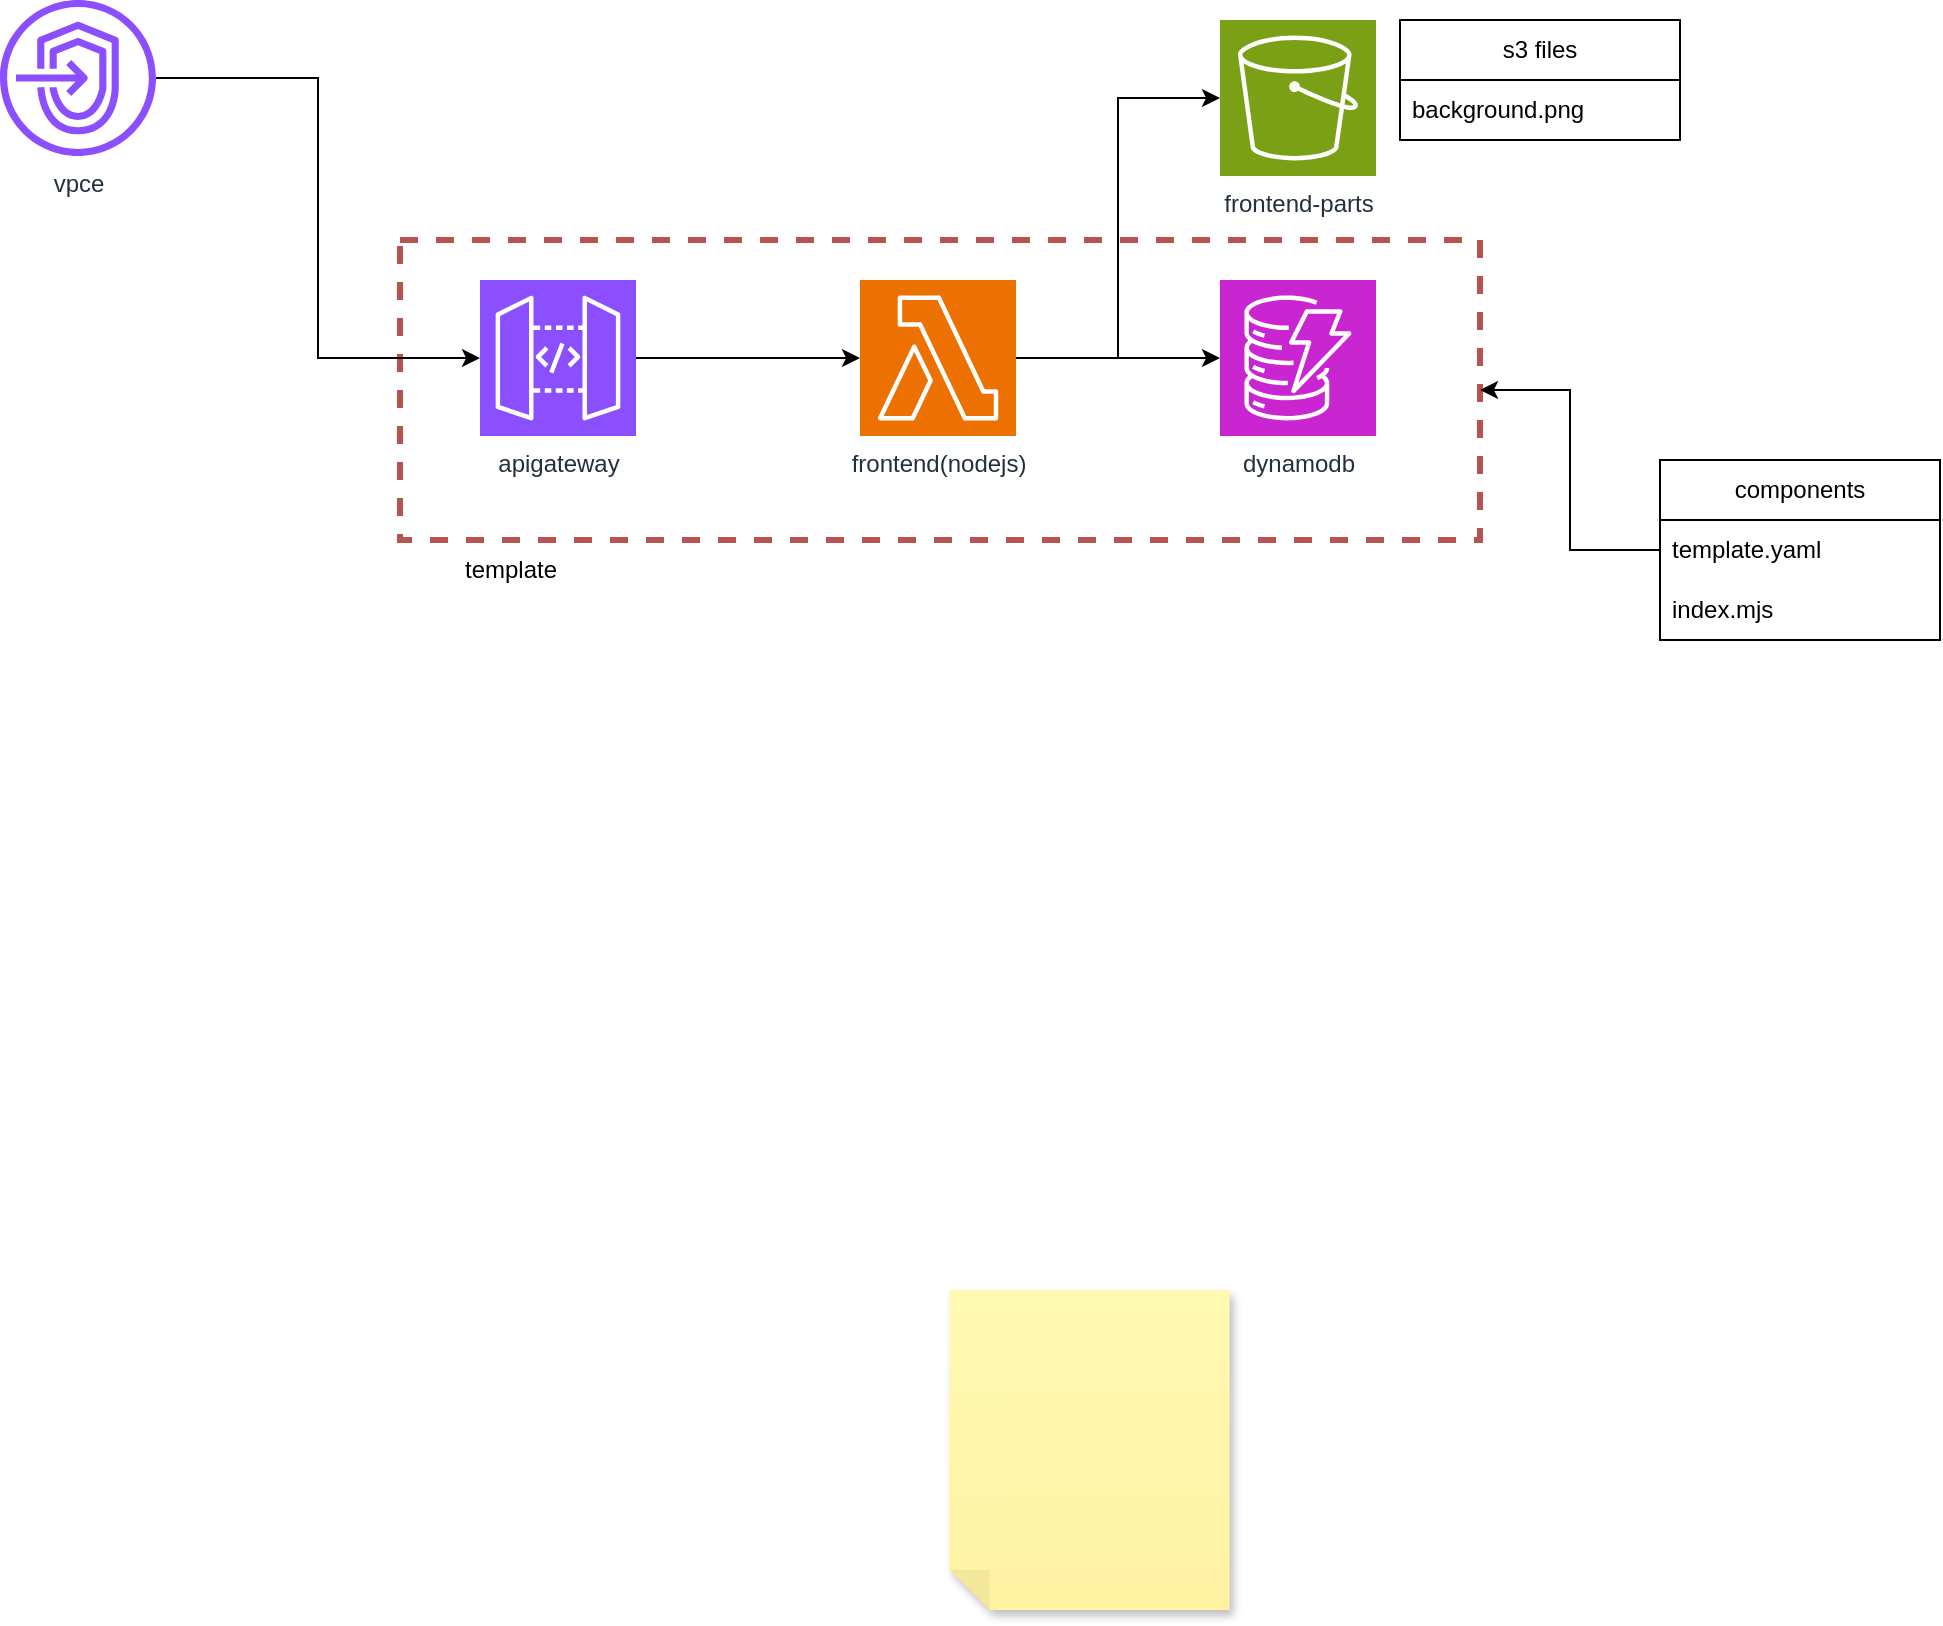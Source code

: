 <mxfile version="22.0.2" type="device">
  <diagram id="C6mBVuPRns8E-QMDcZAQ" name="ページ2">
    <mxGraphModel dx="1084" dy="1582" grid="0" gridSize="10" guides="1" tooltips="1" connect="1" arrows="1" fold="1" page="0" pageScale="1" pageWidth="827" pageHeight="1169" math="0" shadow="0">
      <root>
        <mxCell id="0" />
        <mxCell id="1" parent="0" />
        <mxCell id="15i1vsjY3bFubY9PY1jW-11" value="" style="rounded=0;whiteSpace=wrap;html=1;fillColor=none;strokeColor=#b85450;dashed=1;strokeWidth=3;" vertex="1" parent="1">
          <mxGeometry x="250" y="-330" width="540" height="150" as="geometry" />
        </mxCell>
        <mxCell id="15i1vsjY3bFubY9PY1jW-3" style="edgeStyle=orthogonalEdgeStyle;rounded=0;orthogonalLoop=1;jettySize=auto;html=1;" edge="1" parent="1" source="15i1vsjY3bFubY9PY1jW-1" target="15i1vsjY3bFubY9PY1jW-2">
          <mxGeometry relative="1" as="geometry" />
        </mxCell>
        <mxCell id="15i1vsjY3bFubY9PY1jW-1" value="apigateway" style="sketch=0;points=[[0,0,0],[0.25,0,0],[0.5,0,0],[0.75,0,0],[1,0,0],[0,1,0],[0.25,1,0],[0.5,1,0],[0.75,1,0],[1,1,0],[0,0.25,0],[0,0.5,0],[0,0.75,0],[1,0.25,0],[1,0.5,0],[1,0.75,0]];outlineConnect=0;fontColor=#232F3E;fillColor=#8C4FFF;strokeColor=#ffffff;dashed=0;verticalLabelPosition=bottom;verticalAlign=top;align=center;html=1;fontSize=12;fontStyle=0;aspect=fixed;shape=mxgraph.aws4.resourceIcon;resIcon=mxgraph.aws4.api_gateway;" vertex="1" parent="1">
          <mxGeometry x="290" y="-310" width="78" height="78" as="geometry" />
        </mxCell>
        <mxCell id="15i1vsjY3bFubY9PY1jW-5" style="edgeStyle=orthogonalEdgeStyle;rounded=0;orthogonalLoop=1;jettySize=auto;html=1;" edge="1" parent="1" source="15i1vsjY3bFubY9PY1jW-2" target="15i1vsjY3bFubY9PY1jW-4">
          <mxGeometry relative="1" as="geometry" />
        </mxCell>
        <mxCell id="15i1vsjY3bFubY9PY1jW-2" value="frontend(nodejs)" style="sketch=0;points=[[0,0,0],[0.25,0,0],[0.5,0,0],[0.75,0,0],[1,0,0],[0,1,0],[0.25,1,0],[0.5,1,0],[0.75,1,0],[1,1,0],[0,0.25,0],[0,0.5,0],[0,0.75,0],[1,0.25,0],[1,0.5,0],[1,0.75,0]];outlineConnect=0;fontColor=#232F3E;fillColor=#ED7100;strokeColor=#ffffff;dashed=0;verticalLabelPosition=bottom;verticalAlign=top;align=center;html=1;fontSize=12;fontStyle=0;aspect=fixed;shape=mxgraph.aws4.resourceIcon;resIcon=mxgraph.aws4.lambda;" vertex="1" parent="1">
          <mxGeometry x="480" y="-310" width="78" height="78" as="geometry" />
        </mxCell>
        <mxCell id="15i1vsjY3bFubY9PY1jW-4" value="dynamodb" style="sketch=0;points=[[0,0,0],[0.25,0,0],[0.5,0,0],[0.75,0,0],[1,0,0],[0,1,0],[0.25,1,0],[0.5,1,0],[0.75,1,0],[1,1,0],[0,0.25,0],[0,0.5,0],[0,0.75,0],[1,0.25,0],[1,0.5,0],[1,0.75,0]];outlineConnect=0;fontColor=#232F3E;fillColor=#C925D1;strokeColor=#ffffff;dashed=0;verticalLabelPosition=bottom;verticalAlign=top;align=center;html=1;fontSize=12;fontStyle=0;aspect=fixed;shape=mxgraph.aws4.resourceIcon;resIcon=mxgraph.aws4.dynamodb;" vertex="1" parent="1">
          <mxGeometry x="660" y="-310" width="78" height="78" as="geometry" />
        </mxCell>
        <mxCell id="15i1vsjY3bFubY9PY1jW-6" value="frontend-parts" style="sketch=0;points=[[0,0,0],[0.25,0,0],[0.5,0,0],[0.75,0,0],[1,0,0],[0,1,0],[0.25,1,0],[0.5,1,0],[0.75,1,0],[1,1,0],[0,0.25,0],[0,0.5,0],[0,0.75,0],[1,0.25,0],[1,0.5,0],[1,0.75,0]];outlineConnect=0;fontColor=#232F3E;fillColor=#7AA116;strokeColor=#ffffff;dashed=0;verticalLabelPosition=bottom;verticalAlign=top;align=center;html=1;fontSize=12;fontStyle=0;aspect=fixed;shape=mxgraph.aws4.resourceIcon;resIcon=mxgraph.aws4.s3;" vertex="1" parent="1">
          <mxGeometry x="660" y="-440" width="78" height="78" as="geometry" />
        </mxCell>
        <mxCell id="15i1vsjY3bFubY9PY1jW-9" style="edgeStyle=orthogonalEdgeStyle;rounded=0;orthogonalLoop=1;jettySize=auto;html=1;entryX=0;entryY=0.5;entryDx=0;entryDy=0;entryPerimeter=0;" edge="1" parent="1" source="15i1vsjY3bFubY9PY1jW-2" target="15i1vsjY3bFubY9PY1jW-6">
          <mxGeometry relative="1" as="geometry" />
        </mxCell>
        <mxCell id="15i1vsjY3bFubY9PY1jW-12" style="edgeStyle=orthogonalEdgeStyle;rounded=0;orthogonalLoop=1;jettySize=auto;html=1;entryX=0;entryY=0.5;entryDx=0;entryDy=0;entryPerimeter=0;" edge="1" parent="1" source="15i1vsjY3bFubY9PY1jW-10" target="15i1vsjY3bFubY9PY1jW-1">
          <mxGeometry relative="1" as="geometry">
            <mxPoint x="180" y="-290" as="targetPoint" />
          </mxGeometry>
        </mxCell>
        <mxCell id="15i1vsjY3bFubY9PY1jW-10" value="vpce" style="sketch=0;outlineConnect=0;fontColor=#232F3E;gradientColor=none;fillColor=#8C4FFF;strokeColor=none;dashed=0;verticalLabelPosition=bottom;verticalAlign=top;align=center;html=1;fontSize=12;fontStyle=0;aspect=fixed;pointerEvents=1;shape=mxgraph.aws4.endpoints;" vertex="1" parent="1">
          <mxGeometry x="50" y="-450" width="78" height="78" as="geometry" />
        </mxCell>
        <mxCell id="15i1vsjY3bFubY9PY1jW-16" value="s3 files" style="swimlane;fontStyle=0;childLayout=stackLayout;horizontal=1;startSize=30;horizontalStack=0;resizeParent=1;resizeParentMax=0;resizeLast=0;collapsible=1;marginBottom=0;whiteSpace=wrap;html=1;" vertex="1" parent="1">
          <mxGeometry x="750" y="-440" width="140" height="60" as="geometry" />
        </mxCell>
        <mxCell id="15i1vsjY3bFubY9PY1jW-18" value="background.png" style="text;strokeColor=none;fillColor=none;align=left;verticalAlign=middle;spacingLeft=4;spacingRight=4;overflow=hidden;points=[[0,0.5],[1,0.5]];portConstraint=eastwest;rotatable=0;whiteSpace=wrap;html=1;" vertex="1" parent="15i1vsjY3bFubY9PY1jW-16">
          <mxGeometry y="30" width="140" height="30" as="geometry" />
        </mxCell>
        <mxCell id="15i1vsjY3bFubY9PY1jW-24" value="template" style="text;html=1;align=center;verticalAlign=middle;resizable=0;points=[];autosize=1;strokeColor=none;fillColor=none;" vertex="1" parent="1">
          <mxGeometry x="273" y="-178" width="64" height="26" as="geometry" />
        </mxCell>
        <mxCell id="15i1vsjY3bFubY9PY1jW-25" value="components" style="swimlane;fontStyle=0;childLayout=stackLayout;horizontal=1;startSize=30;horizontalStack=0;resizeParent=1;resizeParentMax=0;resizeLast=0;collapsible=1;marginBottom=0;whiteSpace=wrap;html=1;" vertex="1" parent="1">
          <mxGeometry x="880" y="-220" width="140" height="90" as="geometry" />
        </mxCell>
        <mxCell id="15i1vsjY3bFubY9PY1jW-26" value="template.yaml" style="text;strokeColor=none;fillColor=none;align=left;verticalAlign=middle;spacingLeft=4;spacingRight=4;overflow=hidden;points=[[0,0.5],[1,0.5]];portConstraint=eastwest;rotatable=0;whiteSpace=wrap;html=1;" vertex="1" parent="15i1vsjY3bFubY9PY1jW-25">
          <mxGeometry y="30" width="140" height="30" as="geometry" />
        </mxCell>
        <mxCell id="15i1vsjY3bFubY9PY1jW-28" value="index.mjs" style="text;strokeColor=none;fillColor=none;align=left;verticalAlign=middle;spacingLeft=4;spacingRight=4;overflow=hidden;points=[[0,0.5],[1,0.5]];portConstraint=eastwest;rotatable=0;whiteSpace=wrap;html=1;" vertex="1" parent="15i1vsjY3bFubY9PY1jW-25">
          <mxGeometry y="60" width="140" height="30" as="geometry" />
        </mxCell>
        <mxCell id="15i1vsjY3bFubY9PY1jW-29" style="edgeStyle=orthogonalEdgeStyle;rounded=0;orthogonalLoop=1;jettySize=auto;html=1;entryX=1;entryY=0.5;entryDx=0;entryDy=0;" edge="1" parent="1" source="15i1vsjY3bFubY9PY1jW-26" target="15i1vsjY3bFubY9PY1jW-11">
          <mxGeometry relative="1" as="geometry" />
        </mxCell>
        <mxCell id="15i1vsjY3bFubY9PY1jW-30" value="" style="shape=note;whiteSpace=wrap;html=1;backgroundOutline=1;fontColor=#000000;darkOpacity=0.05;fillColor=#FFF9B2;strokeColor=none;fillStyle=solid;direction=west;gradientDirection=north;gradientColor=#FFF2A1;shadow=1;size=20;pointerEvents=1;" vertex="1" parent="1">
          <mxGeometry x="524.789" y="194.965" width="140" height="160" as="geometry" />
        </mxCell>
      </root>
    </mxGraphModel>
  </diagram>
</mxfile>
